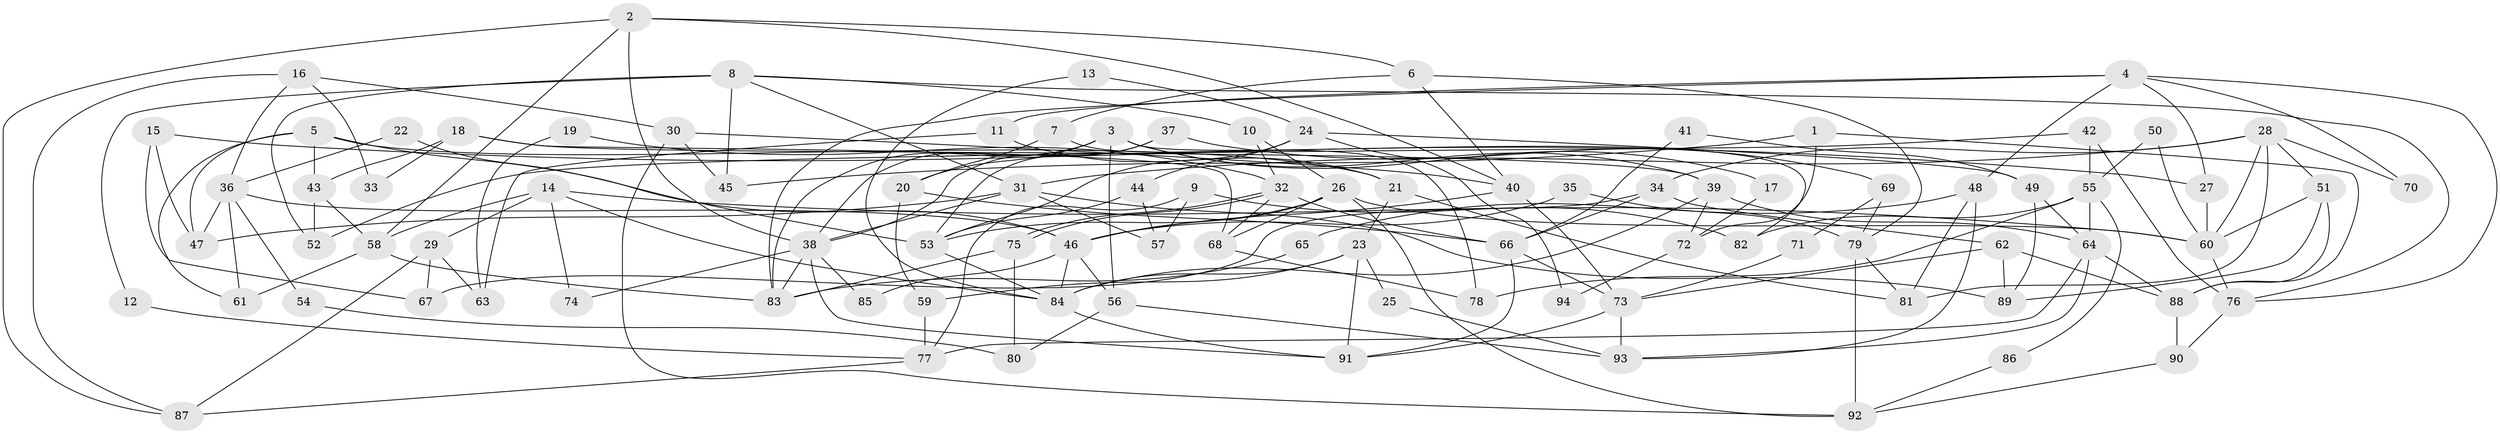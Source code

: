// Generated by graph-tools (version 1.1) at 2025/15/03/09/25 04:15:13]
// undirected, 94 vertices, 188 edges
graph export_dot {
graph [start="1"]
  node [color=gray90,style=filled];
  1;
  2;
  3;
  4;
  5;
  6;
  7;
  8;
  9;
  10;
  11;
  12;
  13;
  14;
  15;
  16;
  17;
  18;
  19;
  20;
  21;
  22;
  23;
  24;
  25;
  26;
  27;
  28;
  29;
  30;
  31;
  32;
  33;
  34;
  35;
  36;
  37;
  38;
  39;
  40;
  41;
  42;
  43;
  44;
  45;
  46;
  47;
  48;
  49;
  50;
  51;
  52;
  53;
  54;
  55;
  56;
  57;
  58;
  59;
  60;
  61;
  62;
  63;
  64;
  65;
  66;
  67;
  68;
  69;
  70;
  71;
  72;
  73;
  74;
  75;
  76;
  77;
  78;
  79;
  80;
  81;
  82;
  83;
  84;
  85;
  86;
  87;
  88;
  89;
  90;
  91;
  92;
  93;
  94;
  1 -- 45;
  1 -- 88;
  1 -- 72;
  2 -- 38;
  2 -- 58;
  2 -- 6;
  2 -- 40;
  2 -- 87;
  3 -- 83;
  3 -- 39;
  3 -- 17;
  3 -- 20;
  3 -- 38;
  3 -- 56;
  3 -- 82;
  4 -- 48;
  4 -- 27;
  4 -- 11;
  4 -- 70;
  4 -- 76;
  4 -- 83;
  5 -- 43;
  5 -- 47;
  5 -- 21;
  5 -- 46;
  5 -- 61;
  6 -- 40;
  6 -- 7;
  6 -- 79;
  7 -- 78;
  7 -- 20;
  8 -- 76;
  8 -- 31;
  8 -- 10;
  8 -- 12;
  8 -- 45;
  8 -- 52;
  9 -- 77;
  9 -- 57;
  9 -- 82;
  10 -- 32;
  10 -- 26;
  11 -- 21;
  11 -- 63;
  12 -- 77;
  13 -- 84;
  13 -- 24;
  14 -- 58;
  14 -- 84;
  14 -- 29;
  14 -- 60;
  14 -- 74;
  15 -- 67;
  15 -- 47;
  15 -- 27;
  16 -- 30;
  16 -- 36;
  16 -- 33;
  16 -- 87;
  17 -- 72;
  18 -- 68;
  18 -- 39;
  18 -- 33;
  18 -- 43;
  19 -- 32;
  19 -- 63;
  20 -- 59;
  20 -- 66;
  21 -- 23;
  21 -- 81;
  22 -- 36;
  22 -- 53;
  23 -- 84;
  23 -- 91;
  23 -- 25;
  23 -- 59;
  24 -- 53;
  24 -- 49;
  24 -- 44;
  24 -- 94;
  25 -- 93;
  26 -- 92;
  26 -- 46;
  26 -- 53;
  26 -- 60;
  26 -- 68;
  27 -- 60;
  28 -- 60;
  28 -- 31;
  28 -- 34;
  28 -- 51;
  28 -- 70;
  28 -- 81;
  29 -- 87;
  29 -- 63;
  29 -- 67;
  30 -- 92;
  30 -- 40;
  30 -- 45;
  31 -- 38;
  31 -- 89;
  31 -- 47;
  31 -- 57;
  32 -- 75;
  32 -- 75;
  32 -- 66;
  32 -- 68;
  34 -- 66;
  34 -- 62;
  34 -- 67;
  35 -- 79;
  35 -- 46;
  36 -- 46;
  36 -- 61;
  36 -- 47;
  36 -- 54;
  37 -- 38;
  37 -- 53;
  37 -- 69;
  38 -- 91;
  38 -- 74;
  38 -- 83;
  38 -- 85;
  39 -- 84;
  39 -- 64;
  39 -- 72;
  40 -- 46;
  40 -- 73;
  41 -- 66;
  41 -- 49;
  42 -- 55;
  42 -- 76;
  42 -- 52;
  43 -- 52;
  43 -- 58;
  44 -- 53;
  44 -- 57;
  46 -- 56;
  46 -- 84;
  46 -- 85;
  48 -- 81;
  48 -- 93;
  48 -- 65;
  49 -- 64;
  49 -- 89;
  50 -- 55;
  50 -- 60;
  51 -- 60;
  51 -- 88;
  51 -- 89;
  53 -- 84;
  54 -- 80;
  55 -- 64;
  55 -- 82;
  55 -- 78;
  55 -- 86;
  56 -- 80;
  56 -- 93;
  58 -- 83;
  58 -- 61;
  59 -- 77;
  60 -- 76;
  62 -- 88;
  62 -- 73;
  62 -- 89;
  64 -- 93;
  64 -- 77;
  64 -- 88;
  65 -- 83;
  66 -- 73;
  66 -- 91;
  68 -- 78;
  69 -- 79;
  69 -- 71;
  71 -- 73;
  72 -- 94;
  73 -- 91;
  73 -- 93;
  75 -- 83;
  75 -- 80;
  76 -- 90;
  77 -- 87;
  79 -- 81;
  79 -- 92;
  84 -- 91;
  86 -- 92;
  88 -- 90;
  90 -- 92;
}
